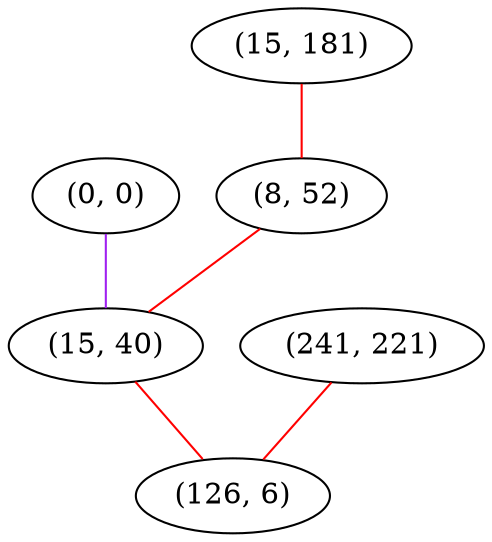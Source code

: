 graph "" {
"(0, 0)";
"(241, 221)";
"(15, 181)";
"(8, 52)";
"(15, 40)";
"(126, 6)";
"(0, 0)" -- "(15, 40)"  [color=purple, key=0, weight=4];
"(241, 221)" -- "(126, 6)"  [color=red, key=0, weight=1];
"(15, 181)" -- "(8, 52)"  [color=red, key=0, weight=1];
"(8, 52)" -- "(15, 40)"  [color=red, key=0, weight=1];
"(15, 40)" -- "(126, 6)"  [color=red, key=0, weight=1];
}
